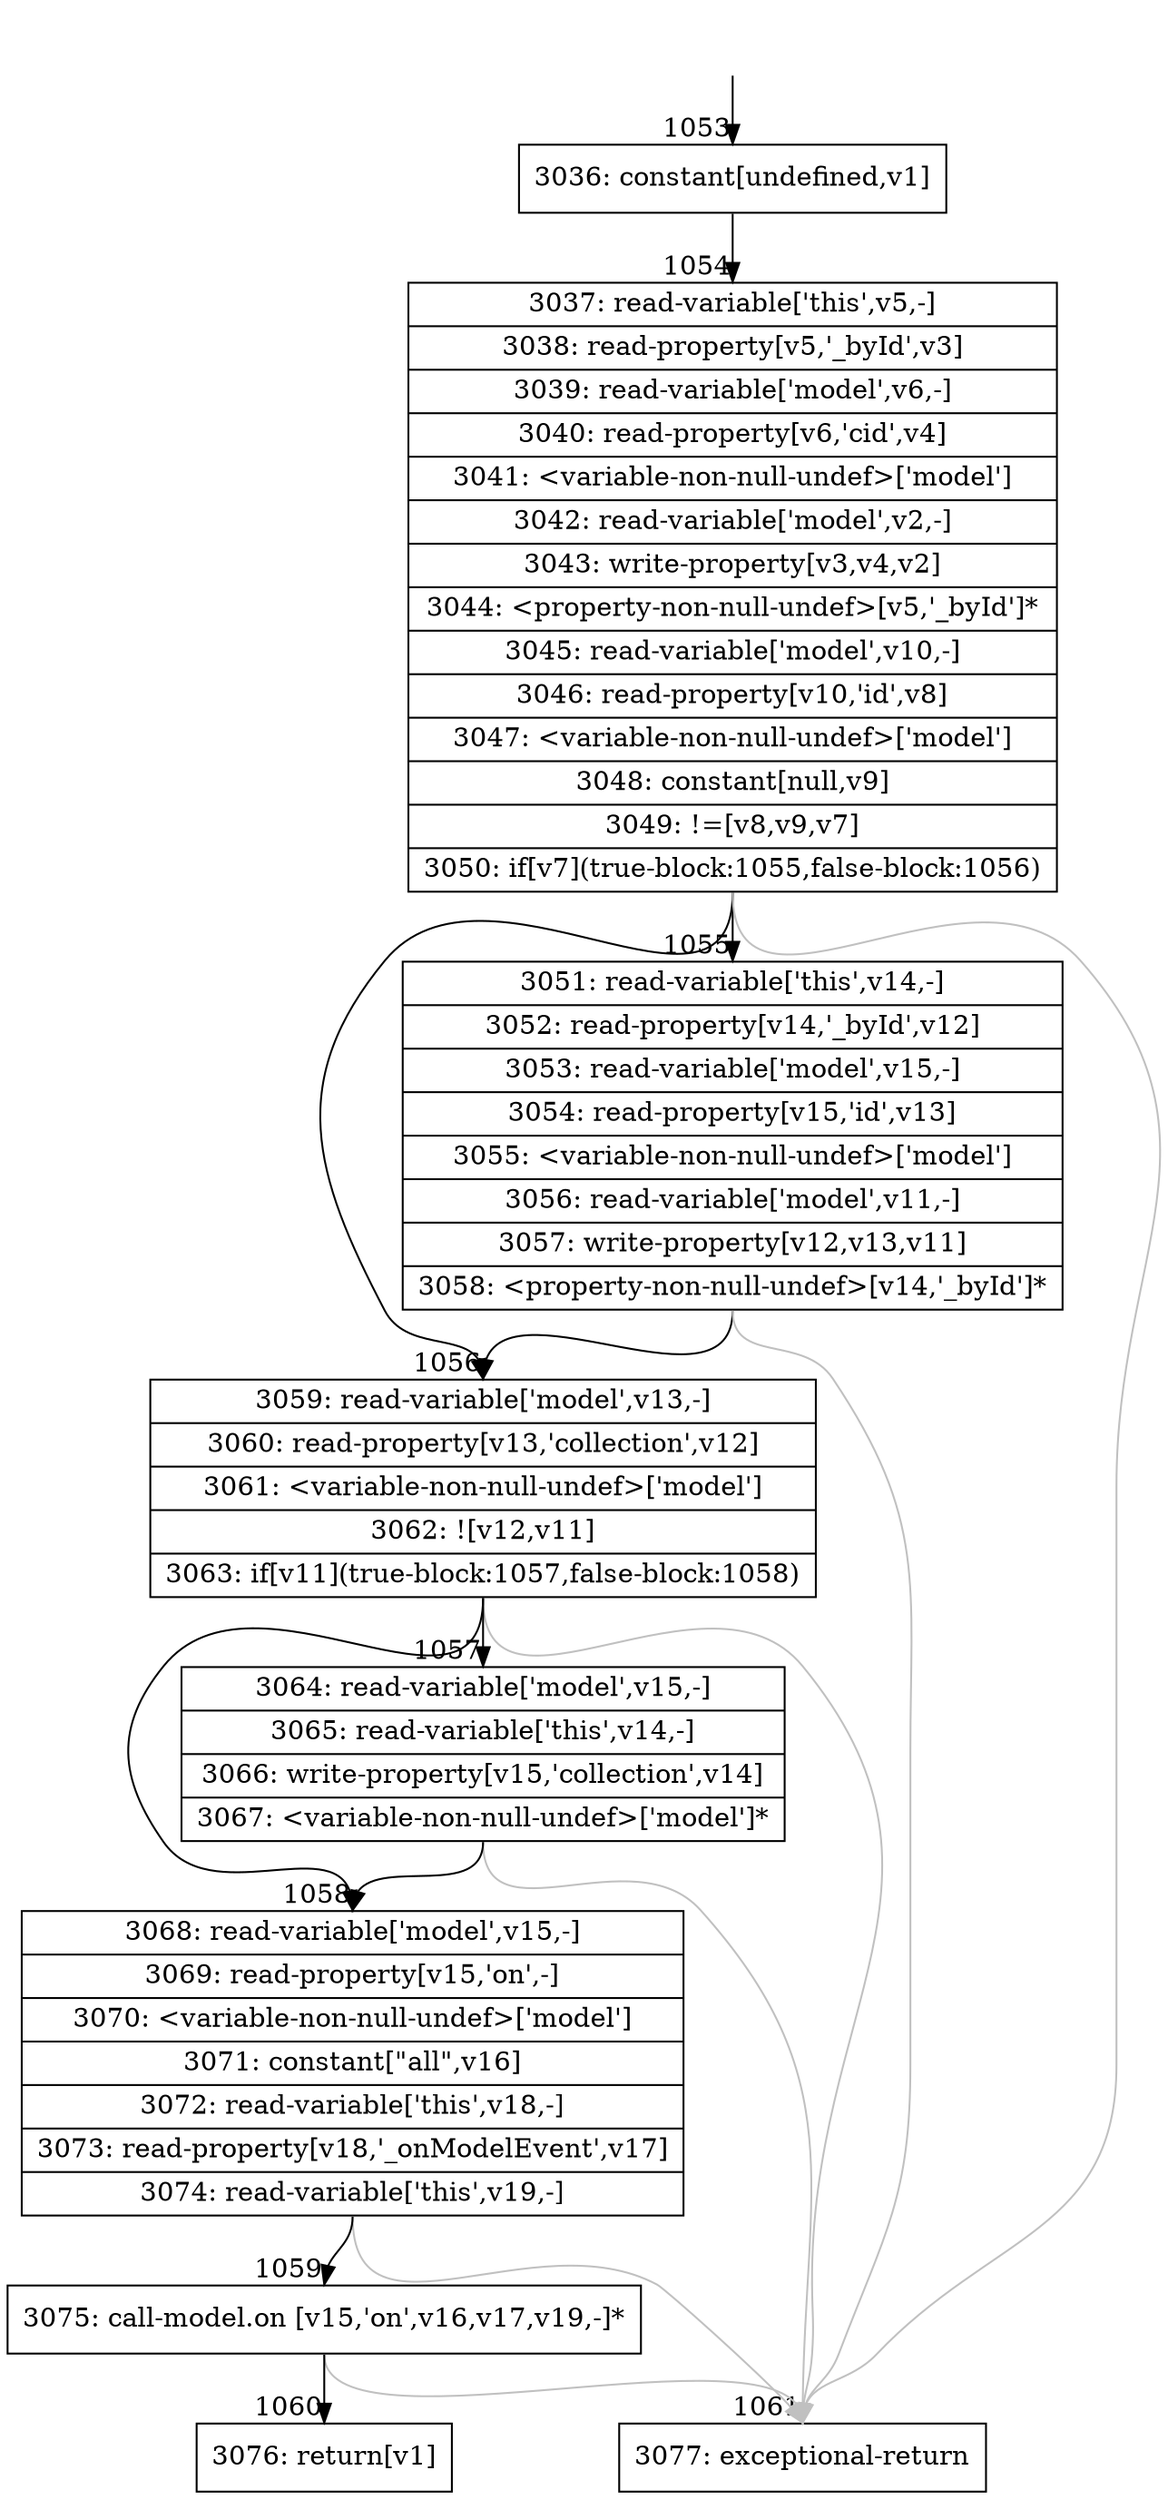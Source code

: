 digraph {
rankdir="TD"
BB_entry73[shape=none,label=""];
BB_entry73 -> BB1053 [tailport=s, headport=n, headlabel="    1053"]
BB1053 [shape=record label="{3036: constant[undefined,v1]}" ] 
BB1053 -> BB1054 [tailport=s, headport=n, headlabel="      1054"]
BB1054 [shape=record label="{3037: read-variable['this',v5,-]|3038: read-property[v5,'_byId',v3]|3039: read-variable['model',v6,-]|3040: read-property[v6,'cid',v4]|3041: \<variable-non-null-undef\>['model']|3042: read-variable['model',v2,-]|3043: write-property[v3,v4,v2]|3044: \<property-non-null-undef\>[v5,'_byId']*|3045: read-variable['model',v10,-]|3046: read-property[v10,'id',v8]|3047: \<variable-non-null-undef\>['model']|3048: constant[null,v9]|3049: !=[v8,v9,v7]|3050: if[v7](true-block:1055,false-block:1056)}" ] 
BB1054 -> BB1055 [tailport=s, headport=n, headlabel="      1055"]
BB1054 -> BB1056 [tailport=s, headport=n, headlabel="      1056"]
BB1054 -> BB1061 [tailport=s, headport=n, color=gray, headlabel="      1061"]
BB1055 [shape=record label="{3051: read-variable['this',v14,-]|3052: read-property[v14,'_byId',v12]|3053: read-variable['model',v15,-]|3054: read-property[v15,'id',v13]|3055: \<variable-non-null-undef\>['model']|3056: read-variable['model',v11,-]|3057: write-property[v12,v13,v11]|3058: \<property-non-null-undef\>[v14,'_byId']*}" ] 
BB1055 -> BB1056 [tailport=s, headport=n]
BB1055 -> BB1061 [tailport=s, headport=n, color=gray]
BB1056 [shape=record label="{3059: read-variable['model',v13,-]|3060: read-property[v13,'collection',v12]|3061: \<variable-non-null-undef\>['model']|3062: ![v12,v11]|3063: if[v11](true-block:1057,false-block:1058)}" ] 
BB1056 -> BB1057 [tailport=s, headport=n, headlabel="      1057"]
BB1056 -> BB1058 [tailport=s, headport=n, headlabel="      1058"]
BB1056 -> BB1061 [tailport=s, headport=n, color=gray]
BB1057 [shape=record label="{3064: read-variable['model',v15,-]|3065: read-variable['this',v14,-]|3066: write-property[v15,'collection',v14]|3067: \<variable-non-null-undef\>['model']*}" ] 
BB1057 -> BB1058 [tailport=s, headport=n]
BB1057 -> BB1061 [tailport=s, headport=n, color=gray]
BB1058 [shape=record label="{3068: read-variable['model',v15,-]|3069: read-property[v15,'on',-]|3070: \<variable-non-null-undef\>['model']|3071: constant[\"all\",v16]|3072: read-variable['this',v18,-]|3073: read-property[v18,'_onModelEvent',v17]|3074: read-variable['this',v19,-]}" ] 
BB1058 -> BB1059 [tailport=s, headport=n, headlabel="      1059"]
BB1058 -> BB1061 [tailport=s, headport=n, color=gray]
BB1059 [shape=record label="{3075: call-model.on [v15,'on',v16,v17,v19,-]*}" ] 
BB1059 -> BB1060 [tailport=s, headport=n, headlabel="      1060"]
BB1059 -> BB1061 [tailport=s, headport=n, color=gray]
BB1060 [shape=record label="{3076: return[v1]}" ] 
BB1061 [shape=record label="{3077: exceptional-return}" ] 
//#$~ 928
}
